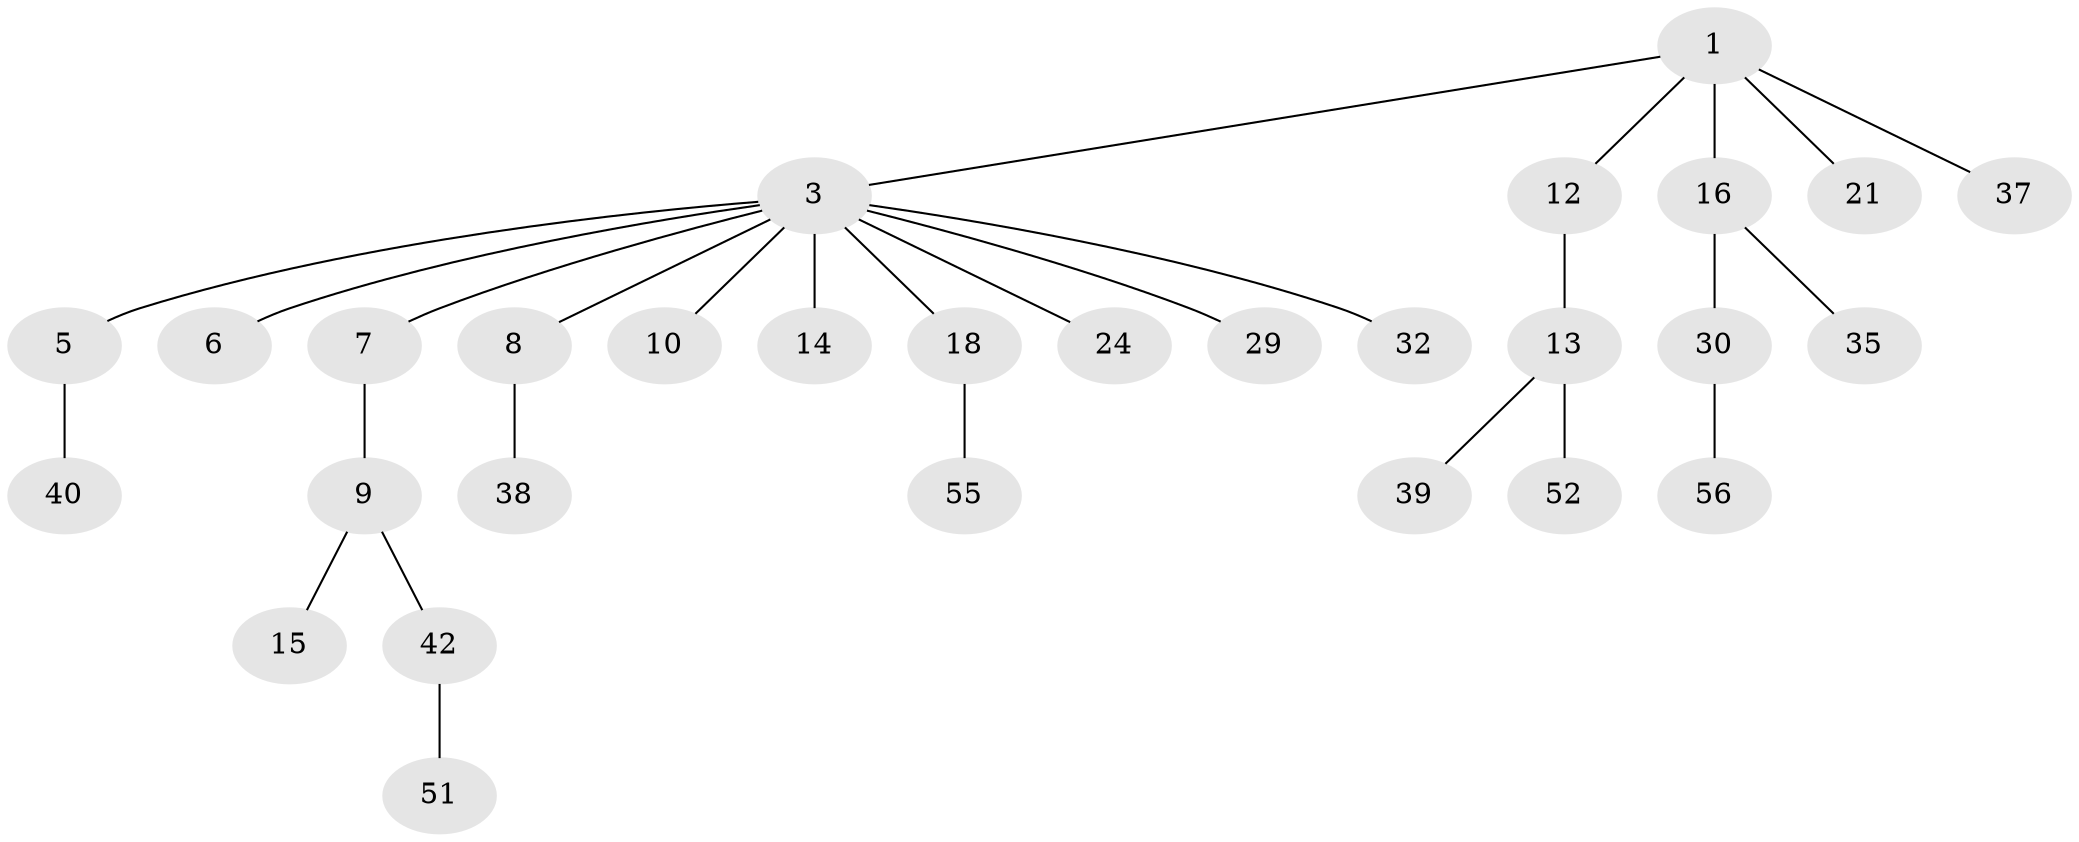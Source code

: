 // original degree distribution, {3: 0.20689655172413793, 5: 0.017241379310344827, 6: 0.017241379310344827, 7: 0.017241379310344827, 2: 0.2413793103448276, 1: 0.4827586206896552, 4: 0.017241379310344827}
// Generated by graph-tools (version 1.1) at 2025/19/03/04/25 18:19:12]
// undirected, 29 vertices, 28 edges
graph export_dot {
graph [start="1"]
  node [color=gray90,style=filled];
  1 [super="+2+27"];
  3 [super="+4"];
  5;
  6 [super="+43"];
  7 [super="+54"];
  8;
  9 [super="+11"];
  10;
  12 [super="+22"];
  13;
  14 [super="+17+33"];
  15 [super="+25"];
  16 [super="+23+19"];
  18 [super="+34+20"];
  21 [super="+46+48"];
  24 [super="+50+41"];
  29;
  30 [super="+58"];
  32;
  35;
  37 [super="+53"];
  38 [super="+44"];
  39;
  40 [super="+57"];
  42;
  51;
  52;
  55;
  56;
  1 -- 16;
  1 -- 3;
  1 -- 37;
  1 -- 21;
  1 -- 12;
  3 -- 5;
  3 -- 14;
  3 -- 18;
  3 -- 24;
  3 -- 32;
  3 -- 6;
  3 -- 7;
  3 -- 8;
  3 -- 10;
  3 -- 29;
  5 -- 40;
  7 -- 9;
  8 -- 38;
  9 -- 42;
  9 -- 15;
  12 -- 13;
  13 -- 39;
  13 -- 52;
  16 -- 30;
  16 -- 35;
  18 -- 55;
  30 -- 56;
  42 -- 51;
}
